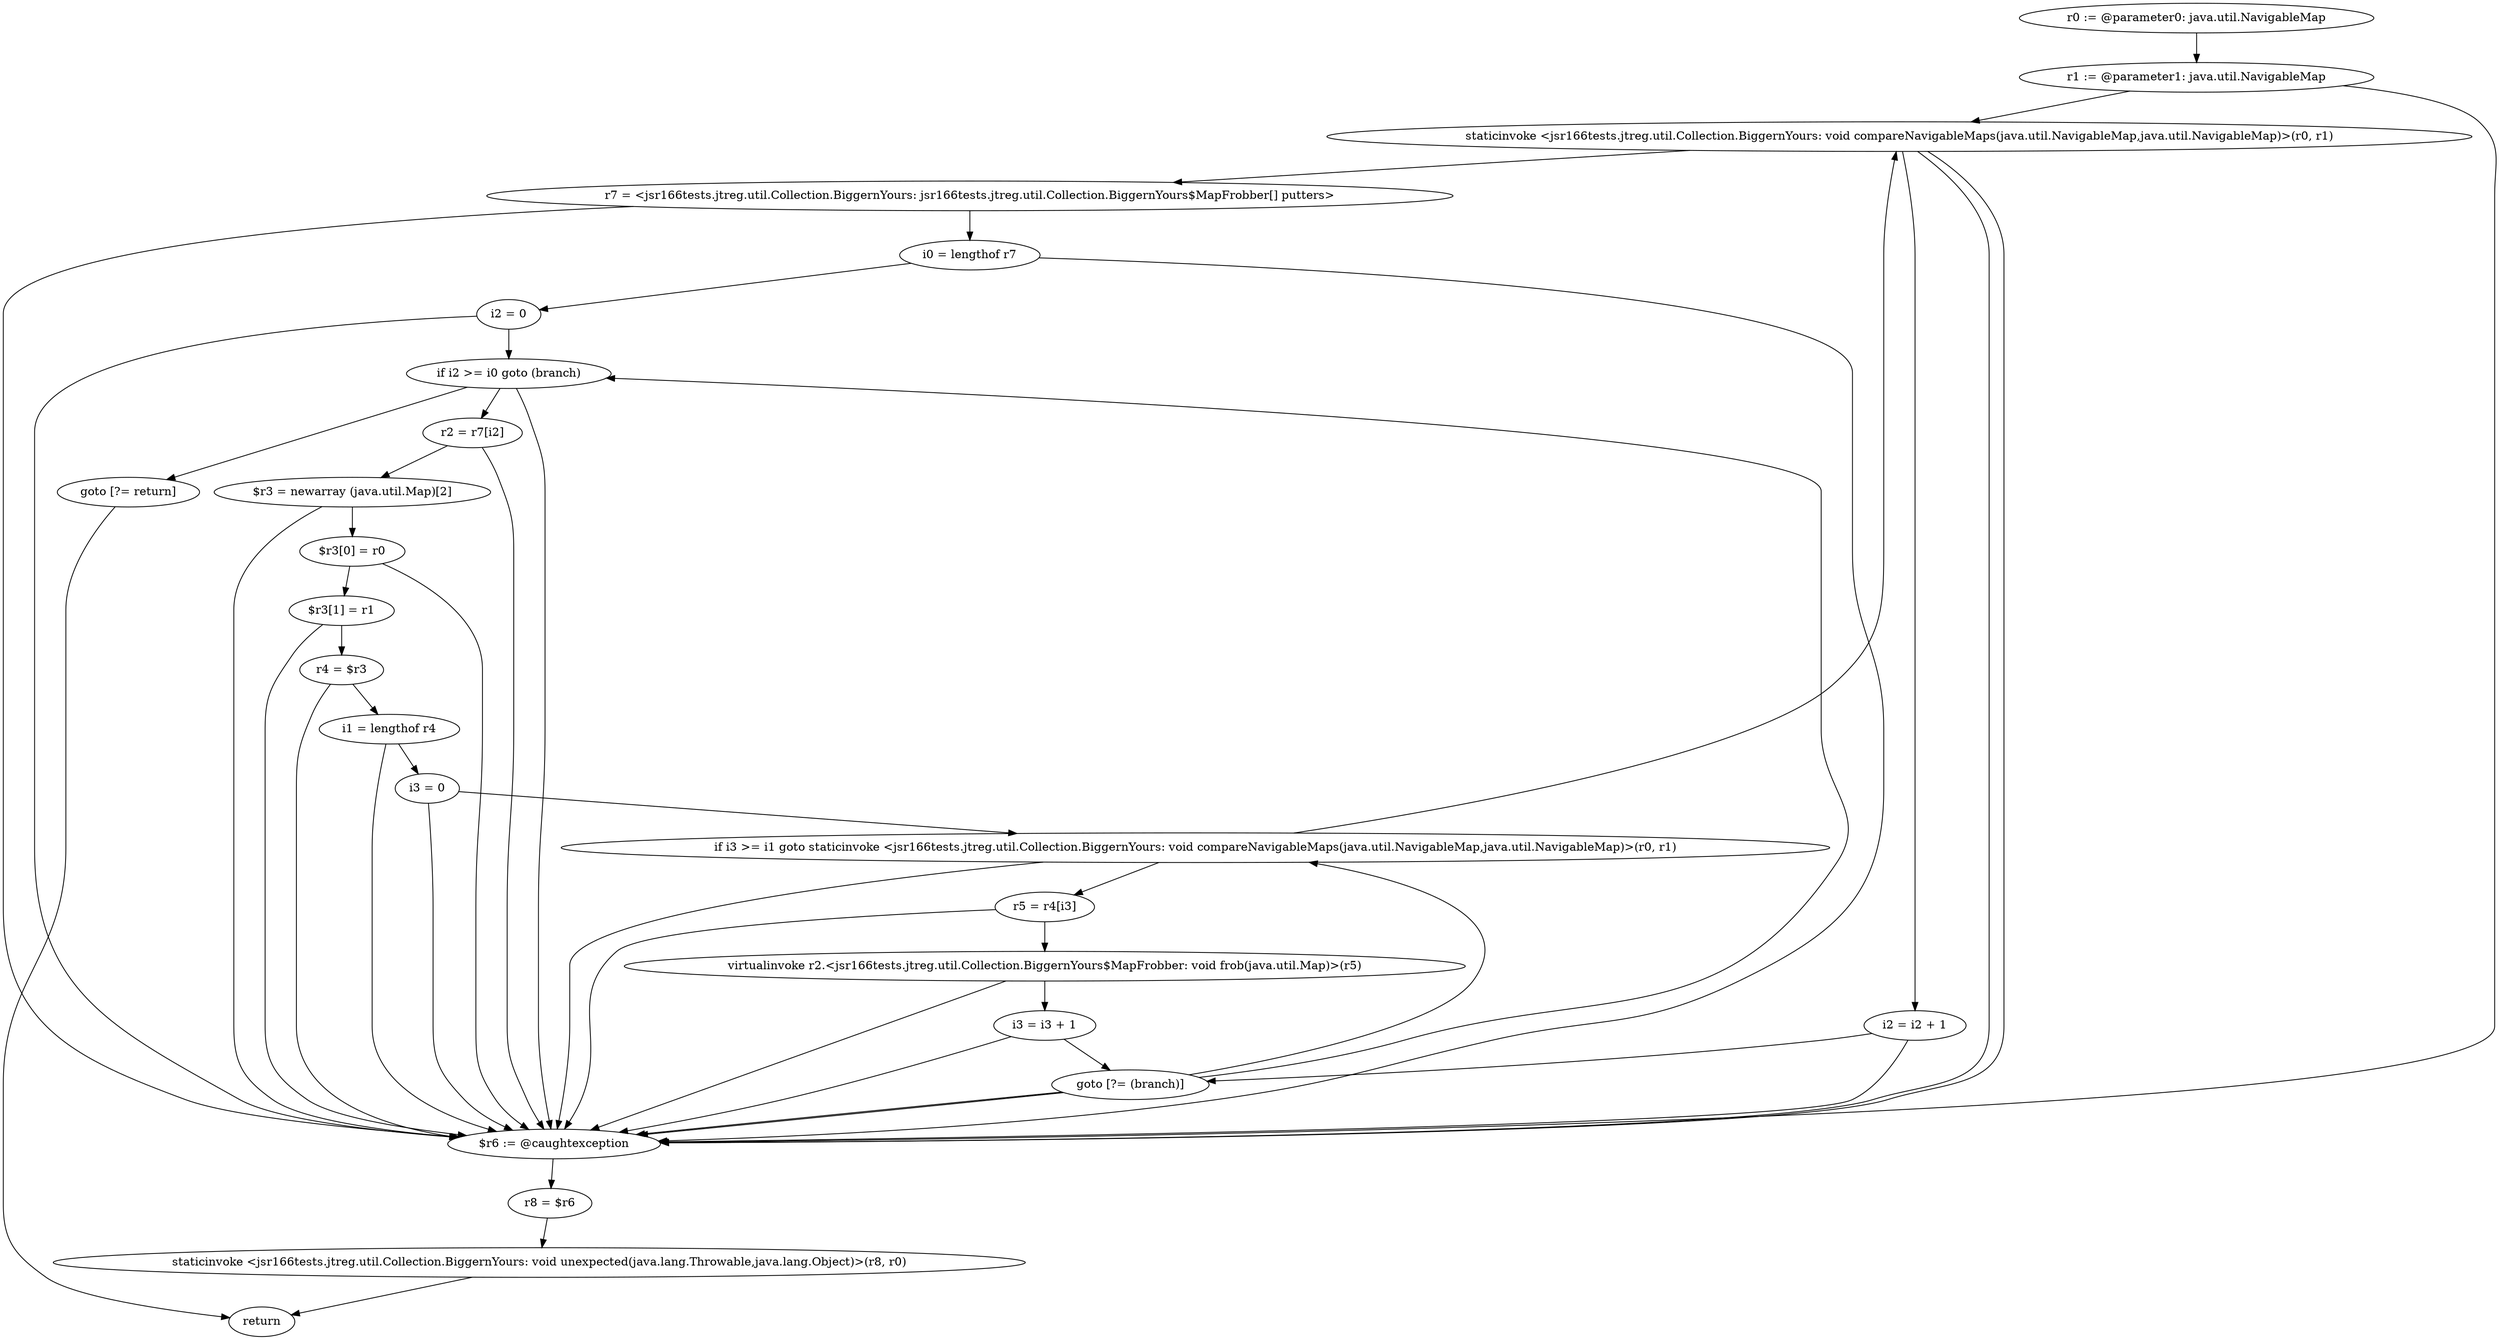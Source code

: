 digraph "unitGraph" {
    "r0 := @parameter0: java.util.NavigableMap"
    "r1 := @parameter1: java.util.NavigableMap"
    "staticinvoke <jsr166tests.jtreg.util.Collection.BiggernYours: void compareNavigableMaps(java.util.NavigableMap,java.util.NavigableMap)>(r0, r1)"
    "r7 = <jsr166tests.jtreg.util.Collection.BiggernYours: jsr166tests.jtreg.util.Collection.BiggernYours$MapFrobber[] putters>"
    "i0 = lengthof r7"
    "i2 = 0"
    "if i2 >= i0 goto (branch)"
    "r2 = r7[i2]"
    "$r3 = newarray (java.util.Map)[2]"
    "$r3[0] = r0"
    "$r3[1] = r1"
    "r4 = $r3"
    "i1 = lengthof r4"
    "i3 = 0"
    "if i3 >= i1 goto staticinvoke <jsr166tests.jtreg.util.Collection.BiggernYours: void compareNavigableMaps(java.util.NavigableMap,java.util.NavigableMap)>(r0, r1)"
    "r5 = r4[i3]"
    "virtualinvoke r2.<jsr166tests.jtreg.util.Collection.BiggernYours$MapFrobber: void frob(java.util.Map)>(r5)"
    "i3 = i3 + 1"
    "goto [?= (branch)]"
    "i2 = i2 + 1"
    "goto [?= return]"
    "$r6 := @caughtexception"
    "r8 = $r6"
    "staticinvoke <jsr166tests.jtreg.util.Collection.BiggernYours: void unexpected(java.lang.Throwable,java.lang.Object)>(r8, r0)"
    "return"
    "r0 := @parameter0: java.util.NavigableMap"->"r1 := @parameter1: java.util.NavigableMap";
    "r1 := @parameter1: java.util.NavigableMap"->"staticinvoke <jsr166tests.jtreg.util.Collection.BiggernYours: void compareNavigableMaps(java.util.NavigableMap,java.util.NavigableMap)>(r0, r1)";
    "r1 := @parameter1: java.util.NavigableMap"->"$r6 := @caughtexception";
    "staticinvoke <jsr166tests.jtreg.util.Collection.BiggernYours: void compareNavigableMaps(java.util.NavigableMap,java.util.NavigableMap)>(r0, r1)"->"r7 = <jsr166tests.jtreg.util.Collection.BiggernYours: jsr166tests.jtreg.util.Collection.BiggernYours$MapFrobber[] putters>";
    "staticinvoke <jsr166tests.jtreg.util.Collection.BiggernYours: void compareNavigableMaps(java.util.NavigableMap,java.util.NavigableMap)>(r0, r1)"->"$r6 := @caughtexception";
    "r7 = <jsr166tests.jtreg.util.Collection.BiggernYours: jsr166tests.jtreg.util.Collection.BiggernYours$MapFrobber[] putters>"->"i0 = lengthof r7";
    "r7 = <jsr166tests.jtreg.util.Collection.BiggernYours: jsr166tests.jtreg.util.Collection.BiggernYours$MapFrobber[] putters>"->"$r6 := @caughtexception";
    "i0 = lengthof r7"->"i2 = 0";
    "i0 = lengthof r7"->"$r6 := @caughtexception";
    "i2 = 0"->"if i2 >= i0 goto (branch)";
    "i2 = 0"->"$r6 := @caughtexception";
    "if i2 >= i0 goto (branch)"->"r2 = r7[i2]";
    "if i2 >= i0 goto (branch)"->"goto [?= return]";
    "if i2 >= i0 goto (branch)"->"$r6 := @caughtexception";
    "r2 = r7[i2]"->"$r3 = newarray (java.util.Map)[2]";
    "r2 = r7[i2]"->"$r6 := @caughtexception";
    "$r3 = newarray (java.util.Map)[2]"->"$r3[0] = r0";
    "$r3 = newarray (java.util.Map)[2]"->"$r6 := @caughtexception";
    "$r3[0] = r0"->"$r3[1] = r1";
    "$r3[0] = r0"->"$r6 := @caughtexception";
    "$r3[1] = r1"->"r4 = $r3";
    "$r3[1] = r1"->"$r6 := @caughtexception";
    "r4 = $r3"->"i1 = lengthof r4";
    "r4 = $r3"->"$r6 := @caughtexception";
    "i1 = lengthof r4"->"i3 = 0";
    "i1 = lengthof r4"->"$r6 := @caughtexception";
    "i3 = 0"->"if i3 >= i1 goto staticinvoke <jsr166tests.jtreg.util.Collection.BiggernYours: void compareNavigableMaps(java.util.NavigableMap,java.util.NavigableMap)>(r0, r1)";
    "i3 = 0"->"$r6 := @caughtexception";
    "if i3 >= i1 goto staticinvoke <jsr166tests.jtreg.util.Collection.BiggernYours: void compareNavigableMaps(java.util.NavigableMap,java.util.NavigableMap)>(r0, r1)"->"r5 = r4[i3]";
    "if i3 >= i1 goto staticinvoke <jsr166tests.jtreg.util.Collection.BiggernYours: void compareNavigableMaps(java.util.NavigableMap,java.util.NavigableMap)>(r0, r1)"->"staticinvoke <jsr166tests.jtreg.util.Collection.BiggernYours: void compareNavigableMaps(java.util.NavigableMap,java.util.NavigableMap)>(r0, r1)";
    "if i3 >= i1 goto staticinvoke <jsr166tests.jtreg.util.Collection.BiggernYours: void compareNavigableMaps(java.util.NavigableMap,java.util.NavigableMap)>(r0, r1)"->"$r6 := @caughtexception";
    "r5 = r4[i3]"->"virtualinvoke r2.<jsr166tests.jtreg.util.Collection.BiggernYours$MapFrobber: void frob(java.util.Map)>(r5)";
    "r5 = r4[i3]"->"$r6 := @caughtexception";
    "virtualinvoke r2.<jsr166tests.jtreg.util.Collection.BiggernYours$MapFrobber: void frob(java.util.Map)>(r5)"->"i3 = i3 + 1";
    "virtualinvoke r2.<jsr166tests.jtreg.util.Collection.BiggernYours$MapFrobber: void frob(java.util.Map)>(r5)"->"$r6 := @caughtexception";
    "i3 = i3 + 1"->"goto [?= (branch)]";
    "i3 = i3 + 1"->"$r6 := @caughtexception";
    "goto [?= (branch)]"->"if i3 >= i1 goto staticinvoke <jsr166tests.jtreg.util.Collection.BiggernYours: void compareNavigableMaps(java.util.NavigableMap,java.util.NavigableMap)>(r0, r1)";
    "goto [?= (branch)]"->"$r6 := @caughtexception";
    "staticinvoke <jsr166tests.jtreg.util.Collection.BiggernYours: void compareNavigableMaps(java.util.NavigableMap,java.util.NavigableMap)>(r0, r1)"->"i2 = i2 + 1";
    "staticinvoke <jsr166tests.jtreg.util.Collection.BiggernYours: void compareNavigableMaps(java.util.NavigableMap,java.util.NavigableMap)>(r0, r1)"->"$r6 := @caughtexception";
    "i2 = i2 + 1"->"goto [?= (branch)]";
    "i2 = i2 + 1"->"$r6 := @caughtexception";
    "goto [?= (branch)]"->"if i2 >= i0 goto (branch)";
    "goto [?= (branch)]"->"$r6 := @caughtexception";
    "goto [?= return]"->"return";
    "$r6 := @caughtexception"->"r8 = $r6";
    "r8 = $r6"->"staticinvoke <jsr166tests.jtreg.util.Collection.BiggernYours: void unexpected(java.lang.Throwable,java.lang.Object)>(r8, r0)";
    "staticinvoke <jsr166tests.jtreg.util.Collection.BiggernYours: void unexpected(java.lang.Throwable,java.lang.Object)>(r8, r0)"->"return";
}
